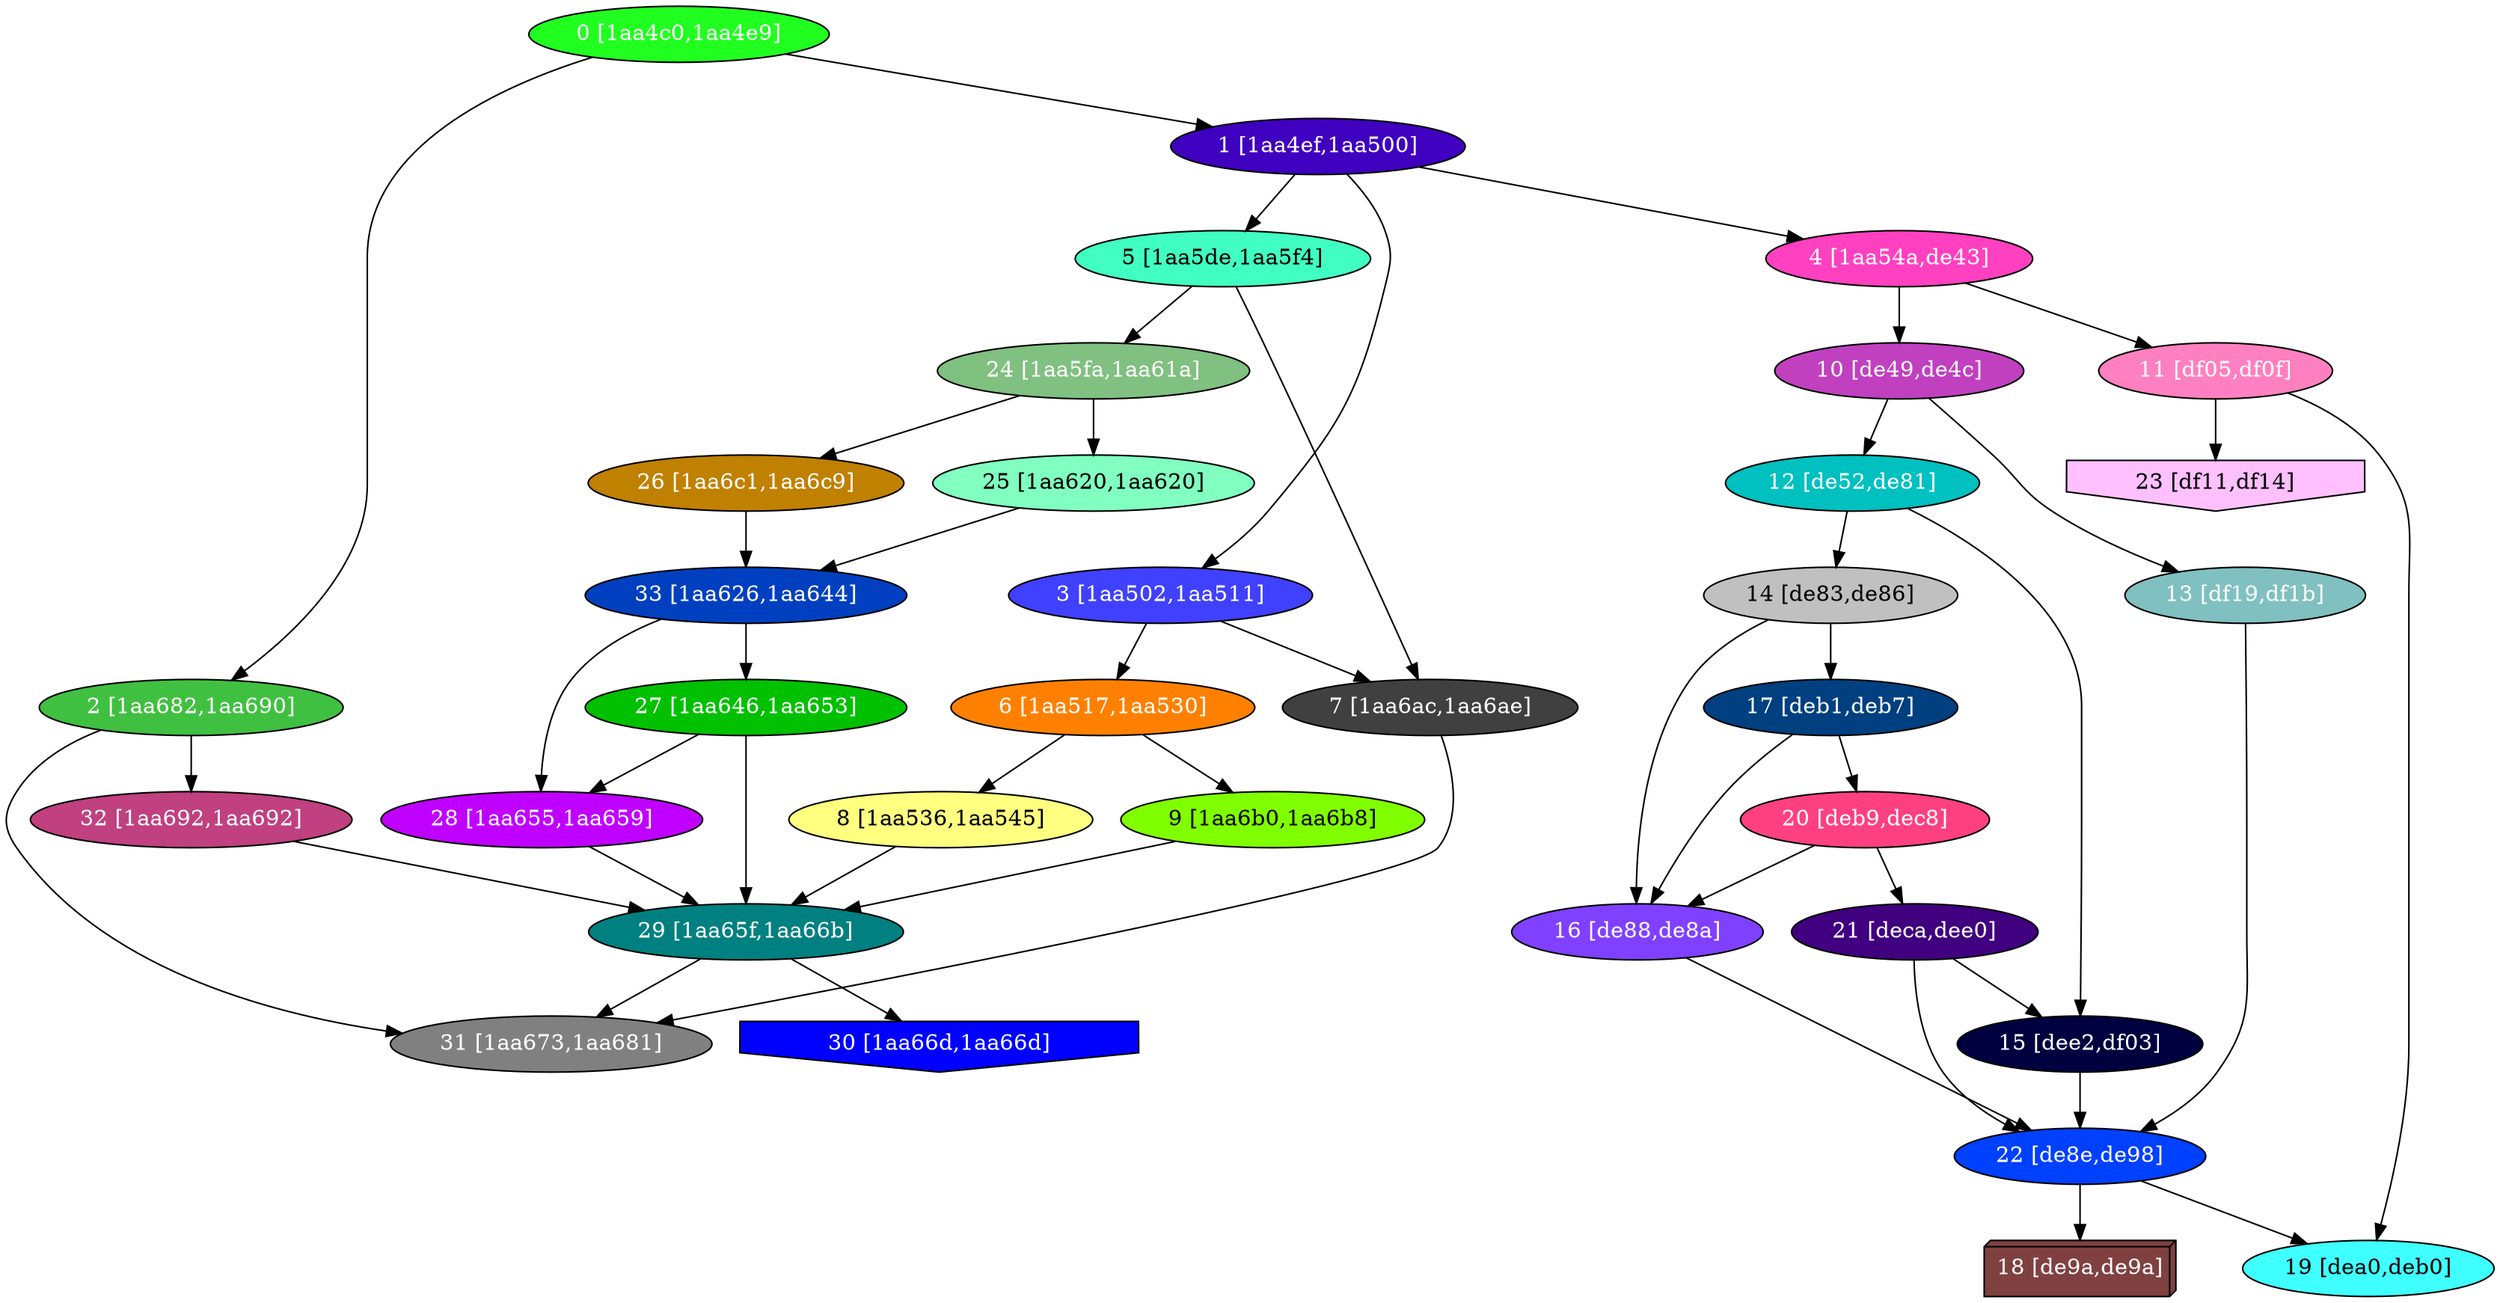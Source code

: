 diGraph libnss3{
	libnss3_0  [style=filled fillcolor="#20FF20" fontcolor="#ffffff" shape=oval label="0 [1aa4c0,1aa4e9]"]
	libnss3_1  [style=filled fillcolor="#4000C0" fontcolor="#ffffff" shape=oval label="1 [1aa4ef,1aa500]"]
	libnss3_2  [style=filled fillcolor="#40C040" fontcolor="#ffffff" shape=oval label="2 [1aa682,1aa690]"]
	libnss3_3  [style=filled fillcolor="#4040FF" fontcolor="#ffffff" shape=oval label="3 [1aa502,1aa511]"]
	libnss3_4  [style=filled fillcolor="#FF40C0" fontcolor="#ffffff" shape=oval label="4 [1aa54a,de43]"]
	libnss3_5  [style=filled fillcolor="#40FFC0" fontcolor="#000000" shape=oval label="5 [1aa5de,1aa5f4]"]
	libnss3_6  [style=filled fillcolor="#FF8000" fontcolor="#ffffff" shape=oval label="6 [1aa517,1aa530]"]
	libnss3_7  [style=filled fillcolor="#404040" fontcolor="#ffffff" shape=oval label="7 [1aa6ac,1aa6ae]"]
	libnss3_8  [style=filled fillcolor="#FFFF80" fontcolor="#000000" shape=oval label="8 [1aa536,1aa545]"]
	libnss3_9  [style=filled fillcolor="#80FF00" fontcolor="#000000" shape=oval label="9 [1aa6b0,1aa6b8]"]
	libnss3_a  [style=filled fillcolor="#C040C0" fontcolor="#ffffff" shape=oval label="10 [de49,de4c]"]
	libnss3_b  [style=filled fillcolor="#FF80C0" fontcolor="#ffffff" shape=oval label="11 [df05,df0f]"]
	libnss3_c  [style=filled fillcolor="#00C0C0" fontcolor="#ffffff" shape=oval label="12 [de52,de81]"]
	libnss3_d  [style=filled fillcolor="#80C0C0" fontcolor="#ffffff" shape=oval label="13 [df19,df1b]"]
	libnss3_e  [style=filled fillcolor="#C0C0C0" fontcolor="#000000" shape=oval label="14 [de83,de86]"]
	libnss3_f  [style=filled fillcolor="#000040" fontcolor="#ffffff" shape=oval label="15 [dee2,df03]"]
	libnss3_10  [style=filled fillcolor="#8040FF" fontcolor="#ffffff" shape=oval label="16 [de88,de8a]"]
	libnss3_11  [style=filled fillcolor="#004080" fontcolor="#ffffff" shape=oval label="17 [deb1,deb7]"]
	libnss3_12  [style=filled fillcolor="#804040" fontcolor="#ffffff" shape=box3d label="18 [de9a,de9a]"]
	libnss3_13  [style=filled fillcolor="#40FFFF" fontcolor="#000000" shape=oval label="19 [dea0,deb0]"]
	libnss3_14  [style=filled fillcolor="#FF4080" fontcolor="#ffffff" shape=oval label="20 [deb9,dec8]"]
	libnss3_15  [style=filled fillcolor="#400080" fontcolor="#ffffff" shape=oval label="21 [deca,dee0]"]
	libnss3_16  [style=filled fillcolor="#0040FF" fontcolor="#ffffff" shape=oval label="22 [de8e,de98]"]
	libnss3_17  [style=filled fillcolor="#FFC0FF" fontcolor="#000000" shape=invhouse label="23 [df11,df14]"]
	libnss3_18  [style=filled fillcolor="#80C080" fontcolor="#ffffff" shape=oval label="24 [1aa5fa,1aa61a]"]
	libnss3_19  [style=filled fillcolor="#80FFC0" fontcolor="#000000" shape=oval label="25 [1aa620,1aa620]"]
	libnss3_1a  [style=filled fillcolor="#C08000" fontcolor="#ffffff" shape=oval label="26 [1aa6c1,1aa6c9]"]
	libnss3_1b  [style=filled fillcolor="#00C000" fontcolor="#ffffff" shape=oval label="27 [1aa646,1aa653]"]
	libnss3_1c  [style=filled fillcolor="#C000FF" fontcolor="#ffffff" shape=oval label="28 [1aa655,1aa659]"]
	libnss3_1d  [style=filled fillcolor="#008080" fontcolor="#ffffff" shape=oval label="29 [1aa65f,1aa66b]"]
	libnss3_1e  [style=filled fillcolor="#0000FF" fontcolor="#ffffff" shape=invhouse label="30 [1aa66d,1aa66d]"]
	libnss3_1f  [style=filled fillcolor="#808080" fontcolor="#ffffff" shape=oval label="31 [1aa673,1aa681]"]
	libnss3_20  [style=filled fillcolor="#C04080" fontcolor="#ffffff" shape=oval label="32 [1aa692,1aa692]"]
	libnss3_21  [style=filled fillcolor="#0040C0" fontcolor="#ffffff" shape=oval label="33 [1aa626,1aa644]"]

	libnss3_0 -> libnss3_1
	libnss3_0 -> libnss3_2
	libnss3_1 -> libnss3_3
	libnss3_1 -> libnss3_4
	libnss3_1 -> libnss3_5
	libnss3_2 -> libnss3_1f
	libnss3_2 -> libnss3_20
	libnss3_3 -> libnss3_6
	libnss3_3 -> libnss3_7
	libnss3_4 -> libnss3_a
	libnss3_4 -> libnss3_b
	libnss3_5 -> libnss3_7
	libnss3_5 -> libnss3_18
	libnss3_6 -> libnss3_8
	libnss3_6 -> libnss3_9
	libnss3_7 -> libnss3_1f
	libnss3_8 -> libnss3_1d
	libnss3_9 -> libnss3_1d
	libnss3_a -> libnss3_c
	libnss3_a -> libnss3_d
	libnss3_b -> libnss3_13
	libnss3_b -> libnss3_17
	libnss3_c -> libnss3_e
	libnss3_c -> libnss3_f
	libnss3_d -> libnss3_16
	libnss3_e -> libnss3_10
	libnss3_e -> libnss3_11
	libnss3_f -> libnss3_16
	libnss3_10 -> libnss3_16
	libnss3_11 -> libnss3_10
	libnss3_11 -> libnss3_14
	libnss3_14 -> libnss3_10
	libnss3_14 -> libnss3_15
	libnss3_15 -> libnss3_f
	libnss3_15 -> libnss3_16
	libnss3_16 -> libnss3_12
	libnss3_16 -> libnss3_13
	libnss3_18 -> libnss3_19
	libnss3_18 -> libnss3_1a
	libnss3_19 -> libnss3_21
	libnss3_1a -> libnss3_21
	libnss3_1b -> libnss3_1c
	libnss3_1b -> libnss3_1d
	libnss3_1c -> libnss3_1d
	libnss3_1d -> libnss3_1e
	libnss3_1d -> libnss3_1f
	libnss3_20 -> libnss3_1d
	libnss3_21 -> libnss3_1b
	libnss3_21 -> libnss3_1c
}